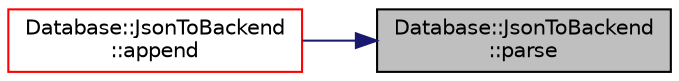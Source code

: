 digraph "Database::JsonToBackend::parse"
{
 // LATEX_PDF_SIZE
  edge [fontname="Helvetica",fontsize="10",labelfontname="Helvetica",labelfontsize="10"];
  node [fontname="Helvetica",fontsize="10",shape=record];
  rankdir="RL";
  Node1 [label="Database::JsonToBackend\l::parse",height=0.2,width=0.4,color="black", fillcolor="grey75", style="filled", fontcolor="black",tooltip=" "];
  Node1 -> Node2 [dir="back",color="midnightblue",fontsize="10",style="solid",fontname="Helvetica"];
  Node2 [label="Database::JsonToBackend\l::append",height=0.2,width=0.4,color="red", fillcolor="white", style="filled",URL="$class_database_1_1_json_to_backend.html#ab744bf1c43927230180e91b5f7ab599d",tooltip=" "];
}
